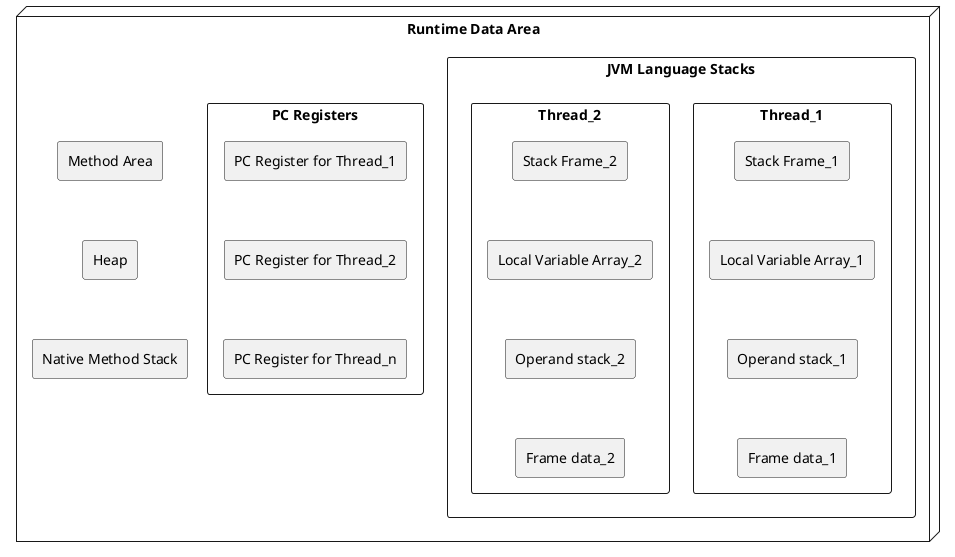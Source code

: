 @startuml

package "Runtime Data Area" <<Node>> {
	package "Method Area" <<Rectangle>> {
	}
	package "Heap" <<Rectangle>> {
	}
	package "JVM Language Stacks" <<Rectangle>> {
		package "Thread_1" <<Rectangle>> {
			package "Stack Frame_1" <<Rectangle>> {
			}
			package "Local Variable Array_1" <<Rectangle>> {
			}
			package "Operand stack_1" <<Rectangle>> {
			}
			package "Frame data_1" <<Rectangle>> {
			}

			"Stack Frame_1" -[hidden]-> "Local Variable Array_1"
			"Local Variable Array_1" -[hidden]-> "Operand stack_1"
			"Operand stack_1" -[hidden]-> "Frame data_1"
		}
		package "Thread_2" <<Rectangle>> {
			package "Stack Frame_2" <<Rectangle>> {
			}
			package "Local Variable Array_2" <<Rectangle>> {
			}
			package "Operand stack_2" <<Rectangle>> {
			}
			package "Frame data_2" <<Rectangle>> {
			}

			"Stack Frame_2" -[hidden]-> "Local Variable Array_2"
			"Local Variable Array_2" -[hidden]-> "Operand stack_2"
			"Operand stack_2" -[hidden]-> "Frame data_2"
		}

'		"Thread_1" .[hidden].> "Thread_2"
	}
	package "PC Registers" <<Rectangle>> {
		package "PC Register for Thread_1" <<Rectangle>> {
		}
		package "PC Register for Thread_2" <<Rectangle>> {
		}
		package "PC Register for Thread_n" <<Rectangle>> {
		}

		"PC Register for Thread_1" -[hidden]-> "PC Register for Thread_2"
		"PC Register for Thread_2" -[hidden]-> "PC Register for Thread_n"
	}
	package "Native Method Stack" <<Rectangle>> {
	}

	"Method Area" -[hidden]-> "Heap"
	"Heap" -[hidden]-> "Native Method Stack"
}


@enduml